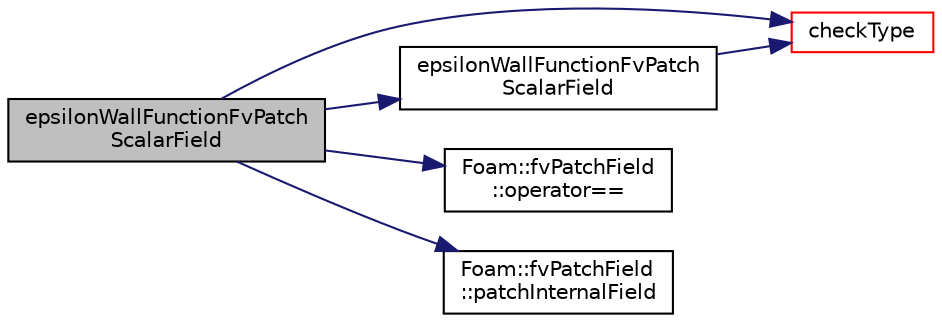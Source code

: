 digraph "epsilonWallFunctionFvPatchScalarField"
{
  bgcolor="transparent";
  edge [fontname="Helvetica",fontsize="10",labelfontname="Helvetica",labelfontsize="10"];
  node [fontname="Helvetica",fontsize="10",shape=record];
  rankdir="LR";
  Node69 [label="epsilonWallFunctionFvPatch\lScalarField",height=0.2,width=0.4,color="black", fillcolor="grey75", style="filled", fontcolor="black"];
  Node69 -> Node70 [color="midnightblue",fontsize="10",style="solid",fontname="Helvetica"];
  Node70 [label="checkType",height=0.2,width=0.4,color="red",URL="$a32129.html#ad72f1118ee25d5a9fcb73f4c5d8ea9d0",tooltip="Check the type of the patch. "];
  Node69 -> Node123 [color="midnightblue",fontsize="10",style="solid",fontname="Helvetica"];
  Node123 [label="epsilonWallFunctionFvPatch\lScalarField",height=0.2,width=0.4,color="black",URL="$a32129.html#a1e757cae06f2376790fd1fd326dd0fca",tooltip="Construct from patch and internal field. "];
  Node123 -> Node70 [color="midnightblue",fontsize="10",style="solid",fontname="Helvetica"];
  Node69 -> Node124 [color="midnightblue",fontsize="10",style="solid",fontname="Helvetica"];
  Node124 [label="Foam::fvPatchField\l::operator==",height=0.2,width=0.4,color="black",URL="$a23169.html#a3798c4d56e6290b68ef3c55d814a11ed"];
  Node69 -> Node125 [color="midnightblue",fontsize="10",style="solid",fontname="Helvetica"];
  Node125 [label="Foam::fvPatchField\l::patchInternalField",height=0.2,width=0.4,color="black",URL="$a23169.html#a3b74a67629ed67899295ec63e8f9ae84",tooltip="Return internal field next to patch as patch field. "];
}
